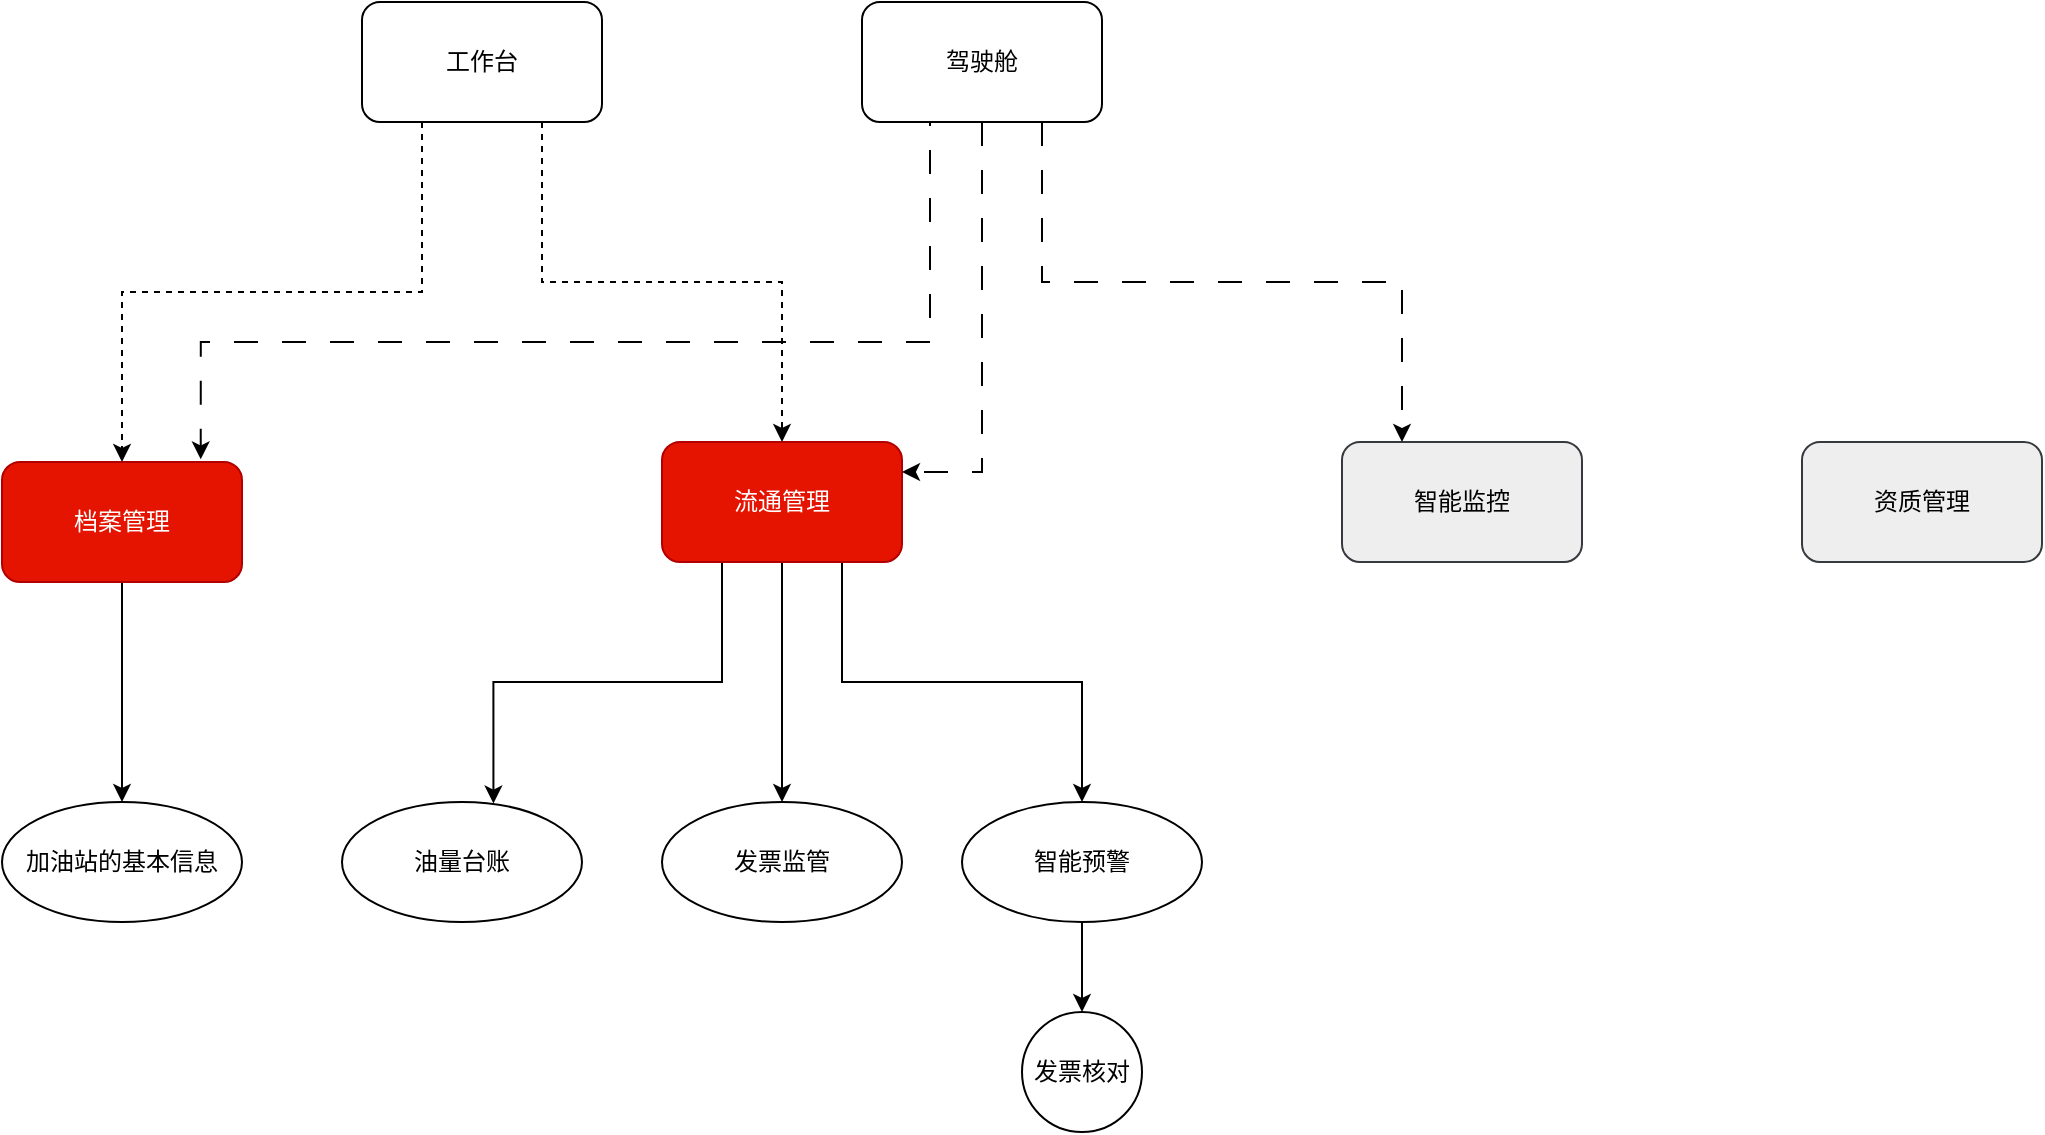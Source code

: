 <mxfile version="21.1.1" type="github">
  <diagram id="C5RBs43oDa-KdzZeNtuy" name="Page-1">
    <mxGraphModel dx="2018" dy="668" grid="1" gridSize="10" guides="1" tooltips="1" connect="1" arrows="1" fold="1" page="1" pageScale="1" pageWidth="827" pageHeight="1169" math="0" shadow="0">
      <root>
        <mxCell id="WIyWlLk6GJQsqaUBKTNV-0" />
        <mxCell id="WIyWlLk6GJQsqaUBKTNV-1" parent="WIyWlLk6GJQsqaUBKTNV-0" />
        <mxCell id="YlMr-AtCacn_neBP1xB6-13" style="edgeStyle=orthogonalEdgeStyle;rounded=0;orthogonalLoop=1;jettySize=auto;html=1;exitX=0.5;exitY=1;exitDx=0;exitDy=0;entryX=0.5;entryY=0;entryDx=0;entryDy=0;" edge="1" parent="WIyWlLk6GJQsqaUBKTNV-1" source="YlMr-AtCacn_neBP1xB6-0" target="YlMr-AtCacn_neBP1xB6-12">
          <mxGeometry relative="1" as="geometry" />
        </mxCell>
        <mxCell id="YlMr-AtCacn_neBP1xB6-0" value="档案管理" style="rounded=1;whiteSpace=wrap;html=1;fillColor=#e51400;fontColor=#ffffff;strokeColor=#B20000;" vertex="1" parent="WIyWlLk6GJQsqaUBKTNV-1">
          <mxGeometry x="-60" y="310" width="120" height="60" as="geometry" />
        </mxCell>
        <mxCell id="YlMr-AtCacn_neBP1xB6-1" value="资质管理" style="rounded=1;whiteSpace=wrap;html=1;fillColor=#eeeeee;strokeColor=#36393d;" vertex="1" parent="WIyWlLk6GJQsqaUBKTNV-1">
          <mxGeometry x="840" y="300" width="120" height="60" as="geometry" />
        </mxCell>
        <mxCell id="YlMr-AtCacn_neBP1xB6-9" style="edgeStyle=orthogonalEdgeStyle;rounded=0;orthogonalLoop=1;jettySize=auto;html=1;exitX=0.25;exitY=1;exitDx=0;exitDy=0;entryX=0.631;entryY=0.013;entryDx=0;entryDy=0;entryPerimeter=0;" edge="1" parent="WIyWlLk6GJQsqaUBKTNV-1" source="YlMr-AtCacn_neBP1xB6-2" target="YlMr-AtCacn_neBP1xB6-6">
          <mxGeometry relative="1" as="geometry" />
        </mxCell>
        <mxCell id="YlMr-AtCacn_neBP1xB6-10" style="edgeStyle=orthogonalEdgeStyle;rounded=0;orthogonalLoop=1;jettySize=auto;html=1;exitX=0.5;exitY=1;exitDx=0;exitDy=0;entryX=0.5;entryY=0;entryDx=0;entryDy=0;" edge="1" parent="WIyWlLk6GJQsqaUBKTNV-1" source="YlMr-AtCacn_neBP1xB6-2" target="YlMr-AtCacn_neBP1xB6-7">
          <mxGeometry relative="1" as="geometry" />
        </mxCell>
        <mxCell id="YlMr-AtCacn_neBP1xB6-11" style="edgeStyle=orthogonalEdgeStyle;rounded=0;orthogonalLoop=1;jettySize=auto;html=1;exitX=0.75;exitY=1;exitDx=0;exitDy=0;" edge="1" parent="WIyWlLk6GJQsqaUBKTNV-1" source="YlMr-AtCacn_neBP1xB6-2" target="YlMr-AtCacn_neBP1xB6-8">
          <mxGeometry relative="1" as="geometry" />
        </mxCell>
        <mxCell id="YlMr-AtCacn_neBP1xB6-2" value="流通管理" style="rounded=1;whiteSpace=wrap;html=1;fillColor=#e51400;fontColor=#ffffff;strokeColor=#B20000;" vertex="1" parent="WIyWlLk6GJQsqaUBKTNV-1">
          <mxGeometry x="270" y="300" width="120" height="60" as="geometry" />
        </mxCell>
        <mxCell id="YlMr-AtCacn_neBP1xB6-3" value="智能监控" style="rounded=1;whiteSpace=wrap;html=1;fillColor=#eeeeee;strokeColor=#36393d;" vertex="1" parent="WIyWlLk6GJQsqaUBKTNV-1">
          <mxGeometry x="610" y="300" width="120" height="60" as="geometry" />
        </mxCell>
        <mxCell id="YlMr-AtCacn_neBP1xB6-19" style="edgeStyle=orthogonalEdgeStyle;rounded=0;orthogonalLoop=1;jettySize=auto;html=1;exitX=0.2;exitY=1;exitDx=0;exitDy=0;entryX=0.828;entryY=-0.022;entryDx=0;entryDy=0;entryPerimeter=0;dashed=1;dashPattern=12 12;exitPerimeter=0;" edge="1" parent="WIyWlLk6GJQsqaUBKTNV-1" source="YlMr-AtCacn_neBP1xB6-4" target="YlMr-AtCacn_neBP1xB6-0">
          <mxGeometry relative="1" as="geometry">
            <Array as="points">
              <mxPoint x="404" y="250" />
              <mxPoint x="39" y="250" />
            </Array>
          </mxGeometry>
        </mxCell>
        <mxCell id="YlMr-AtCacn_neBP1xB6-20" style="edgeStyle=orthogonalEdgeStyle;rounded=0;orthogonalLoop=1;jettySize=auto;html=1;exitX=0.5;exitY=1;exitDx=0;exitDy=0;entryX=1;entryY=0.25;entryDx=0;entryDy=0;dashed=1;dashPattern=12 12;" edge="1" parent="WIyWlLk6GJQsqaUBKTNV-1" source="YlMr-AtCacn_neBP1xB6-4" target="YlMr-AtCacn_neBP1xB6-2">
          <mxGeometry relative="1" as="geometry">
            <mxPoint x="460" y="230" as="targetPoint" />
          </mxGeometry>
        </mxCell>
        <mxCell id="YlMr-AtCacn_neBP1xB6-21" style="edgeStyle=orthogonalEdgeStyle;rounded=0;orthogonalLoop=1;jettySize=auto;html=1;exitX=0.75;exitY=1;exitDx=0;exitDy=0;entryX=0.25;entryY=0;entryDx=0;entryDy=0;dashed=1;dashPattern=12 12;" edge="1" parent="WIyWlLk6GJQsqaUBKTNV-1" source="YlMr-AtCacn_neBP1xB6-4" target="YlMr-AtCacn_neBP1xB6-3">
          <mxGeometry relative="1" as="geometry" />
        </mxCell>
        <mxCell id="YlMr-AtCacn_neBP1xB6-4" value="驾驶舱" style="rounded=1;whiteSpace=wrap;html=1;" vertex="1" parent="WIyWlLk6GJQsqaUBKTNV-1">
          <mxGeometry x="370" y="80" width="120" height="60" as="geometry" />
        </mxCell>
        <mxCell id="YlMr-AtCacn_neBP1xB6-17" style="edgeStyle=orthogonalEdgeStyle;rounded=0;orthogonalLoop=1;jettySize=auto;html=1;exitX=0.25;exitY=1;exitDx=0;exitDy=0;dashed=1;" edge="1" parent="WIyWlLk6GJQsqaUBKTNV-1" source="YlMr-AtCacn_neBP1xB6-5" target="YlMr-AtCacn_neBP1xB6-0">
          <mxGeometry relative="1" as="geometry" />
        </mxCell>
        <mxCell id="YlMr-AtCacn_neBP1xB6-18" style="edgeStyle=orthogonalEdgeStyle;rounded=0;orthogonalLoop=1;jettySize=auto;html=1;exitX=0.75;exitY=1;exitDx=0;exitDy=0;entryX=0.5;entryY=0;entryDx=0;entryDy=0;dashed=1;" edge="1" parent="WIyWlLk6GJQsqaUBKTNV-1" source="YlMr-AtCacn_neBP1xB6-5" target="YlMr-AtCacn_neBP1xB6-2">
          <mxGeometry relative="1" as="geometry" />
        </mxCell>
        <mxCell id="YlMr-AtCacn_neBP1xB6-5" value="工作台" style="rounded=1;whiteSpace=wrap;html=1;" vertex="1" parent="WIyWlLk6GJQsqaUBKTNV-1">
          <mxGeometry x="120" y="80" width="120" height="60" as="geometry" />
        </mxCell>
        <mxCell id="YlMr-AtCacn_neBP1xB6-6" value="油量台账" style="ellipse;whiteSpace=wrap;html=1;" vertex="1" parent="WIyWlLk6GJQsqaUBKTNV-1">
          <mxGeometry x="110" y="480" width="120" height="60" as="geometry" />
        </mxCell>
        <mxCell id="YlMr-AtCacn_neBP1xB6-7" value="发票监管" style="ellipse;whiteSpace=wrap;html=1;" vertex="1" parent="WIyWlLk6GJQsqaUBKTNV-1">
          <mxGeometry x="270" y="480" width="120" height="60" as="geometry" />
        </mxCell>
        <mxCell id="YlMr-AtCacn_neBP1xB6-15" style="edgeStyle=orthogonalEdgeStyle;rounded=0;orthogonalLoop=1;jettySize=auto;html=1;exitX=0.5;exitY=1;exitDx=0;exitDy=0;" edge="1" parent="WIyWlLk6GJQsqaUBKTNV-1" source="YlMr-AtCacn_neBP1xB6-8" target="YlMr-AtCacn_neBP1xB6-14">
          <mxGeometry relative="1" as="geometry" />
        </mxCell>
        <mxCell id="YlMr-AtCacn_neBP1xB6-8" value="智能预警" style="ellipse;whiteSpace=wrap;html=1;" vertex="1" parent="WIyWlLk6GJQsqaUBKTNV-1">
          <mxGeometry x="420" y="480" width="120" height="60" as="geometry" />
        </mxCell>
        <mxCell id="YlMr-AtCacn_neBP1xB6-12" value="加油站的基本信息" style="ellipse;whiteSpace=wrap;html=1;" vertex="1" parent="WIyWlLk6GJQsqaUBKTNV-1">
          <mxGeometry x="-60" y="480" width="120" height="60" as="geometry" />
        </mxCell>
        <mxCell id="YlMr-AtCacn_neBP1xB6-14" value="发票核对" style="ellipse;whiteSpace=wrap;html=1;aspect=fixed;" vertex="1" parent="WIyWlLk6GJQsqaUBKTNV-1">
          <mxGeometry x="450" y="585" width="60" height="60" as="geometry" />
        </mxCell>
      </root>
    </mxGraphModel>
  </diagram>
</mxfile>
